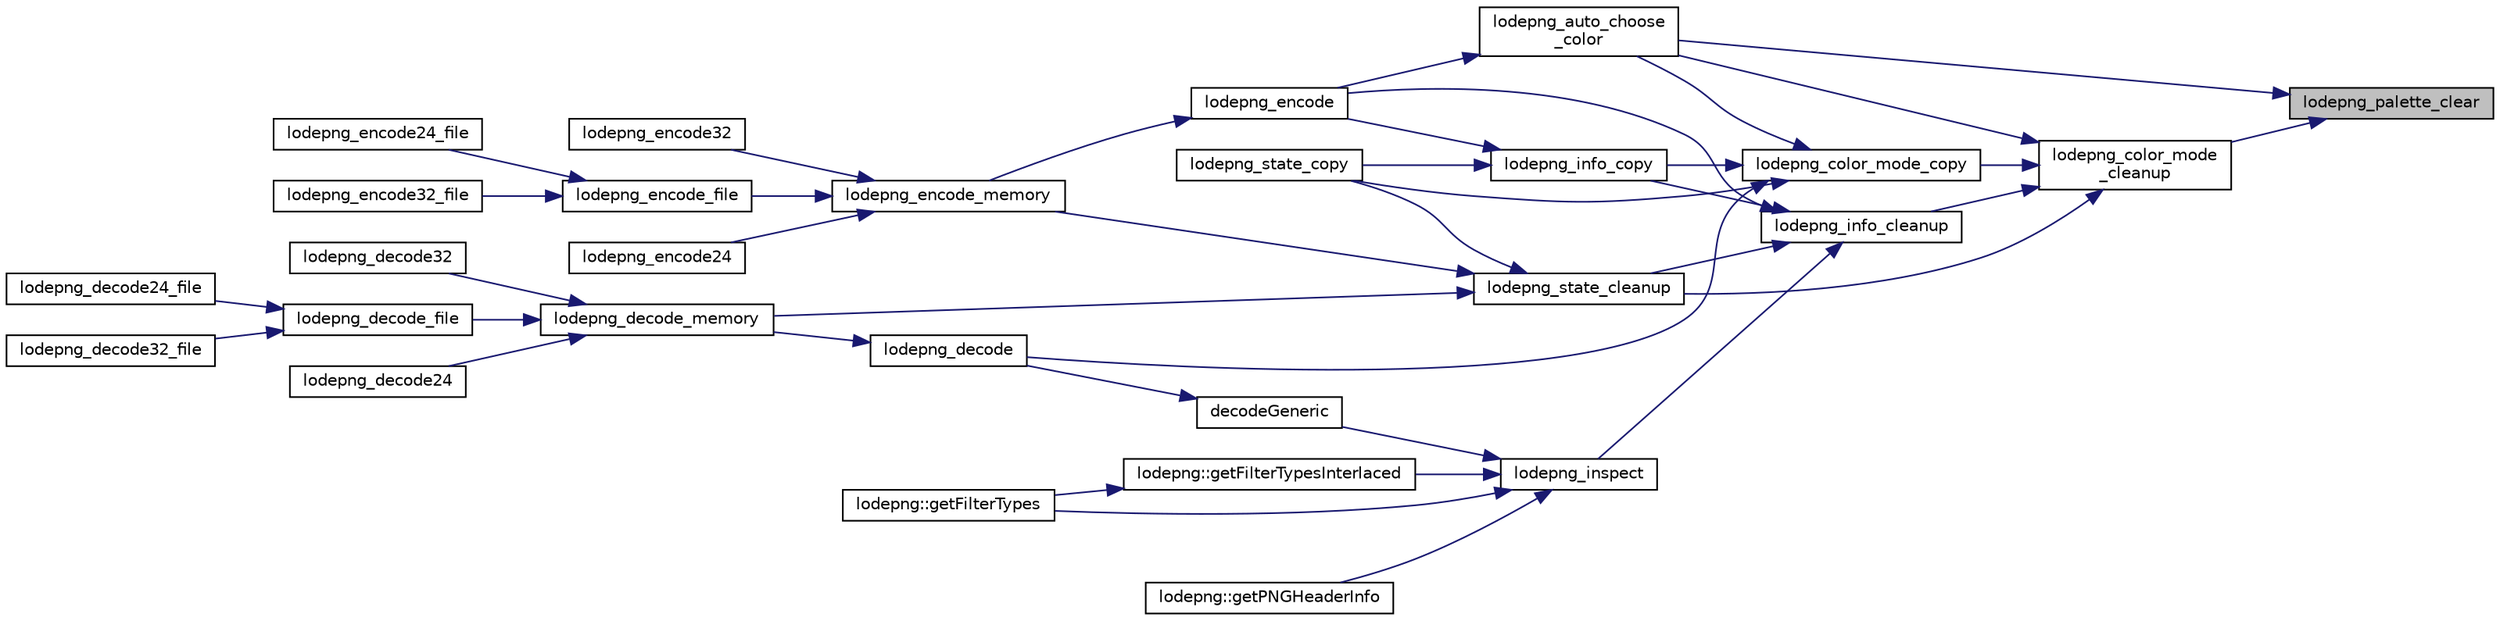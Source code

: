 digraph "lodepng_palette_clear"
{
 // LATEX_PDF_SIZE
  edge [fontname="Helvetica",fontsize="10",labelfontname="Helvetica",labelfontsize="10"];
  node [fontname="Helvetica",fontsize="10",shape=record];
  rankdir="RL";
  Node1 [label="lodepng_palette_clear",height=0.2,width=0.4,color="black", fillcolor="grey75", style="filled", fontcolor="black",tooltip=" "];
  Node1 -> Node2 [dir="back",color="midnightblue",fontsize="10",style="solid",fontname="Helvetica"];
  Node2 [label="lodepng_auto_choose\l_color",height=0.2,width=0.4,color="black", fillcolor="white", style="filled",URL="$lodepng_8h.html#a6b6c9c17717ab1a2159eab8048aa730a",tooltip=" "];
  Node2 -> Node3 [dir="back",color="midnightblue",fontsize="10",style="solid",fontname="Helvetica"];
  Node3 [label="lodepng_encode",height=0.2,width=0.4,color="black", fillcolor="white", style="filled",URL="$lodepng_8h.html#a90e82b0ccc75cfb27ccc9756c8d96f07",tooltip=" "];
  Node3 -> Node4 [dir="back",color="midnightblue",fontsize="10",style="solid",fontname="Helvetica"];
  Node4 [label="lodepng_encode_memory",height=0.2,width=0.4,color="black", fillcolor="white", style="filled",URL="$lodepng_8h.html#ada7bc92db6e9f8906a1fc85caa0b17aa",tooltip=" "];
  Node4 -> Node5 [dir="back",color="midnightblue",fontsize="10",style="solid",fontname="Helvetica"];
  Node5 [label="lodepng_encode24",height=0.2,width=0.4,color="black", fillcolor="white", style="filled",URL="$lodepng_8h.html#a4100642d70071029967c16afd72193ff",tooltip=" "];
  Node4 -> Node6 [dir="back",color="midnightblue",fontsize="10",style="solid",fontname="Helvetica"];
  Node6 [label="lodepng_encode32",height=0.2,width=0.4,color="black", fillcolor="white", style="filled",URL="$lodepng_8h.html#a75d7f3e4e388b74b7b5214c76c66382f",tooltip=" "];
  Node4 -> Node7 [dir="back",color="midnightblue",fontsize="10",style="solid",fontname="Helvetica"];
  Node7 [label="lodepng_encode_file",height=0.2,width=0.4,color="black", fillcolor="white", style="filled",URL="$lodepng_8h.html#a009ac38098765fcae32c9d91770b94df",tooltip=" "];
  Node7 -> Node8 [dir="back",color="midnightblue",fontsize="10",style="solid",fontname="Helvetica"];
  Node8 [label="lodepng_encode24_file",height=0.2,width=0.4,color="black", fillcolor="white", style="filled",URL="$lodepng_8h.html#a4f8f383c22ceb7c22b1cc7e774f0bad2",tooltip=" "];
  Node7 -> Node9 [dir="back",color="midnightblue",fontsize="10",style="solid",fontname="Helvetica"];
  Node9 [label="lodepng_encode32_file",height=0.2,width=0.4,color="black", fillcolor="white", style="filled",URL="$lodepng_8h.html#a018a3bd975fb886cdf1f6f544f2882e4",tooltip=" "];
  Node1 -> Node10 [dir="back",color="midnightblue",fontsize="10",style="solid",fontname="Helvetica"];
  Node10 [label="lodepng_color_mode\l_cleanup",height=0.2,width=0.4,color="black", fillcolor="white", style="filled",URL="$lodepng_8h.html#ab1c7709a984d5842ab314cf5d2dc2dcc",tooltip=" "];
  Node10 -> Node2 [dir="back",color="midnightblue",fontsize="10",style="solid",fontname="Helvetica"];
  Node10 -> Node11 [dir="back",color="midnightblue",fontsize="10",style="solid",fontname="Helvetica"];
  Node11 [label="lodepng_color_mode_copy",height=0.2,width=0.4,color="black", fillcolor="white", style="filled",URL="$lodepng_8h.html#a7801819a161b96f65259680126e270f1",tooltip=" "];
  Node11 -> Node2 [dir="back",color="midnightblue",fontsize="10",style="solid",fontname="Helvetica"];
  Node11 -> Node12 [dir="back",color="midnightblue",fontsize="10",style="solid",fontname="Helvetica"];
  Node12 [label="lodepng_decode",height=0.2,width=0.4,color="black", fillcolor="white", style="filled",URL="$lodepng_8h.html#a70adabd588a9a27dcc9eb4322f6c3b3f",tooltip=" "];
  Node12 -> Node13 [dir="back",color="midnightblue",fontsize="10",style="solid",fontname="Helvetica"];
  Node13 [label="lodepng_decode_memory",height=0.2,width=0.4,color="black", fillcolor="white", style="filled",URL="$lodepng_8h.html#a623138ad43ce7eae0346e4324ba1f14e",tooltip=" "];
  Node13 -> Node14 [dir="back",color="midnightblue",fontsize="10",style="solid",fontname="Helvetica"];
  Node14 [label="lodepng_decode24",height=0.2,width=0.4,color="black", fillcolor="white", style="filled",URL="$lodepng_8h.html#ad7df6a47afc81f1854cf5a23471cf96b",tooltip=" "];
  Node13 -> Node15 [dir="back",color="midnightblue",fontsize="10",style="solid",fontname="Helvetica"];
  Node15 [label="lodepng_decode32",height=0.2,width=0.4,color="black", fillcolor="white", style="filled",URL="$lodepng_8h.html#a67c3a7ee81836f6e5c9ba6487a1b38f5",tooltip=" "];
  Node13 -> Node16 [dir="back",color="midnightblue",fontsize="10",style="solid",fontname="Helvetica"];
  Node16 [label="lodepng_decode_file",height=0.2,width=0.4,color="black", fillcolor="white", style="filled",URL="$lodepng_8h.html#a6eec335315ecb6182292ebd37ef02b4a",tooltip=" "];
  Node16 -> Node17 [dir="back",color="midnightblue",fontsize="10",style="solid",fontname="Helvetica"];
  Node17 [label="lodepng_decode24_file",height=0.2,width=0.4,color="black", fillcolor="white", style="filled",URL="$lodepng_8h.html#aadc99e713f6408d391dfa140d8e95b96",tooltip=" "];
  Node16 -> Node18 [dir="back",color="midnightblue",fontsize="10",style="solid",fontname="Helvetica"];
  Node18 [label="lodepng_decode32_file",height=0.2,width=0.4,color="black", fillcolor="white", style="filled",URL="$lodepng_8h.html#a3eca27e18f0e71cf1c21e1c1f5ff4aab",tooltip=" "];
  Node11 -> Node19 [dir="back",color="midnightblue",fontsize="10",style="solid",fontname="Helvetica"];
  Node19 [label="lodepng_info_copy",height=0.2,width=0.4,color="black", fillcolor="white", style="filled",URL="$lodepng_8h.html#a14a4dc4c26e03acb5ab36880aacbd85a",tooltip=" "];
  Node19 -> Node3 [dir="back",color="midnightblue",fontsize="10",style="solid",fontname="Helvetica"];
  Node19 -> Node20 [dir="back",color="midnightblue",fontsize="10",style="solid",fontname="Helvetica"];
  Node20 [label="lodepng_state_copy",height=0.2,width=0.4,color="black", fillcolor="white", style="filled",URL="$lodepng_8h.html#a87514bea6f324553184e48794a0ec3fc",tooltip=" "];
  Node11 -> Node20 [dir="back",color="midnightblue",fontsize="10",style="solid",fontname="Helvetica"];
  Node10 -> Node21 [dir="back",color="midnightblue",fontsize="10",style="solid",fontname="Helvetica"];
  Node21 [label="lodepng_info_cleanup",height=0.2,width=0.4,color="black", fillcolor="white", style="filled",URL="$lodepng_8h.html#ad4b9dc33569e24062e077f5a69ead178",tooltip=" "];
  Node21 -> Node3 [dir="back",color="midnightblue",fontsize="10",style="solid",fontname="Helvetica"];
  Node21 -> Node19 [dir="back",color="midnightblue",fontsize="10",style="solid",fontname="Helvetica"];
  Node21 -> Node22 [dir="back",color="midnightblue",fontsize="10",style="solid",fontname="Helvetica"];
  Node22 [label="lodepng_inspect",height=0.2,width=0.4,color="black", fillcolor="white", style="filled",URL="$lodepng_8h.html#a0bee70fa0a93ca4463b35a3ceb9910e3",tooltip=" "];
  Node22 -> Node23 [dir="back",color="midnightblue",fontsize="10",style="solid",fontname="Helvetica"];
  Node23 [label="decodeGeneric",height=0.2,width=0.4,color="black", fillcolor="white", style="filled",URL="$lodepng_8cpp.html#a8a00ea9640614259d37a92c655219554",tooltip=" "];
  Node23 -> Node12 [dir="back",color="midnightblue",fontsize="10",style="solid",fontname="Helvetica"];
  Node22 -> Node24 [dir="back",color="midnightblue",fontsize="10",style="solid",fontname="Helvetica"];
  Node24 [label="lodepng::getFilterTypes",height=0.2,width=0.4,color="black", fillcolor="white", style="filled",URL="$namespacelodepng.html#a76d7157fc99bb08c199d75d6c28e1a4d",tooltip=" "];
  Node22 -> Node25 [dir="back",color="midnightblue",fontsize="10",style="solid",fontname="Helvetica"];
  Node25 [label="lodepng::getFilterTypesInterlaced",height=0.2,width=0.4,color="black", fillcolor="white", style="filled",URL="$namespacelodepng.html#a3f6f8b357f321bb188dec62efd6e3f96",tooltip=" "];
  Node25 -> Node24 [dir="back",color="midnightblue",fontsize="10",style="solid",fontname="Helvetica"];
  Node22 -> Node26 [dir="back",color="midnightblue",fontsize="10",style="solid",fontname="Helvetica"];
  Node26 [label="lodepng::getPNGHeaderInfo",height=0.2,width=0.4,color="black", fillcolor="white", style="filled",URL="$namespacelodepng.html#abdf04491eb8dfe2bab6215042098f014",tooltip=" "];
  Node21 -> Node27 [dir="back",color="midnightblue",fontsize="10",style="solid",fontname="Helvetica"];
  Node27 [label="lodepng_state_cleanup",height=0.2,width=0.4,color="black", fillcolor="white", style="filled",URL="$lodepng_8h.html#a74109bf9860e2eb4bfa872ab8cf0f000",tooltip=" "];
  Node27 -> Node13 [dir="back",color="midnightblue",fontsize="10",style="solid",fontname="Helvetica"];
  Node27 -> Node4 [dir="back",color="midnightblue",fontsize="10",style="solid",fontname="Helvetica"];
  Node27 -> Node20 [dir="back",color="midnightblue",fontsize="10",style="solid",fontname="Helvetica"];
  Node10 -> Node27 [dir="back",color="midnightblue",fontsize="10",style="solid",fontname="Helvetica"];
}
